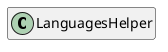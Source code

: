 @startuml
set namespaceSeparator \\
hide members
hide << alias >> circle

class LanguagesHelper
@enduml
